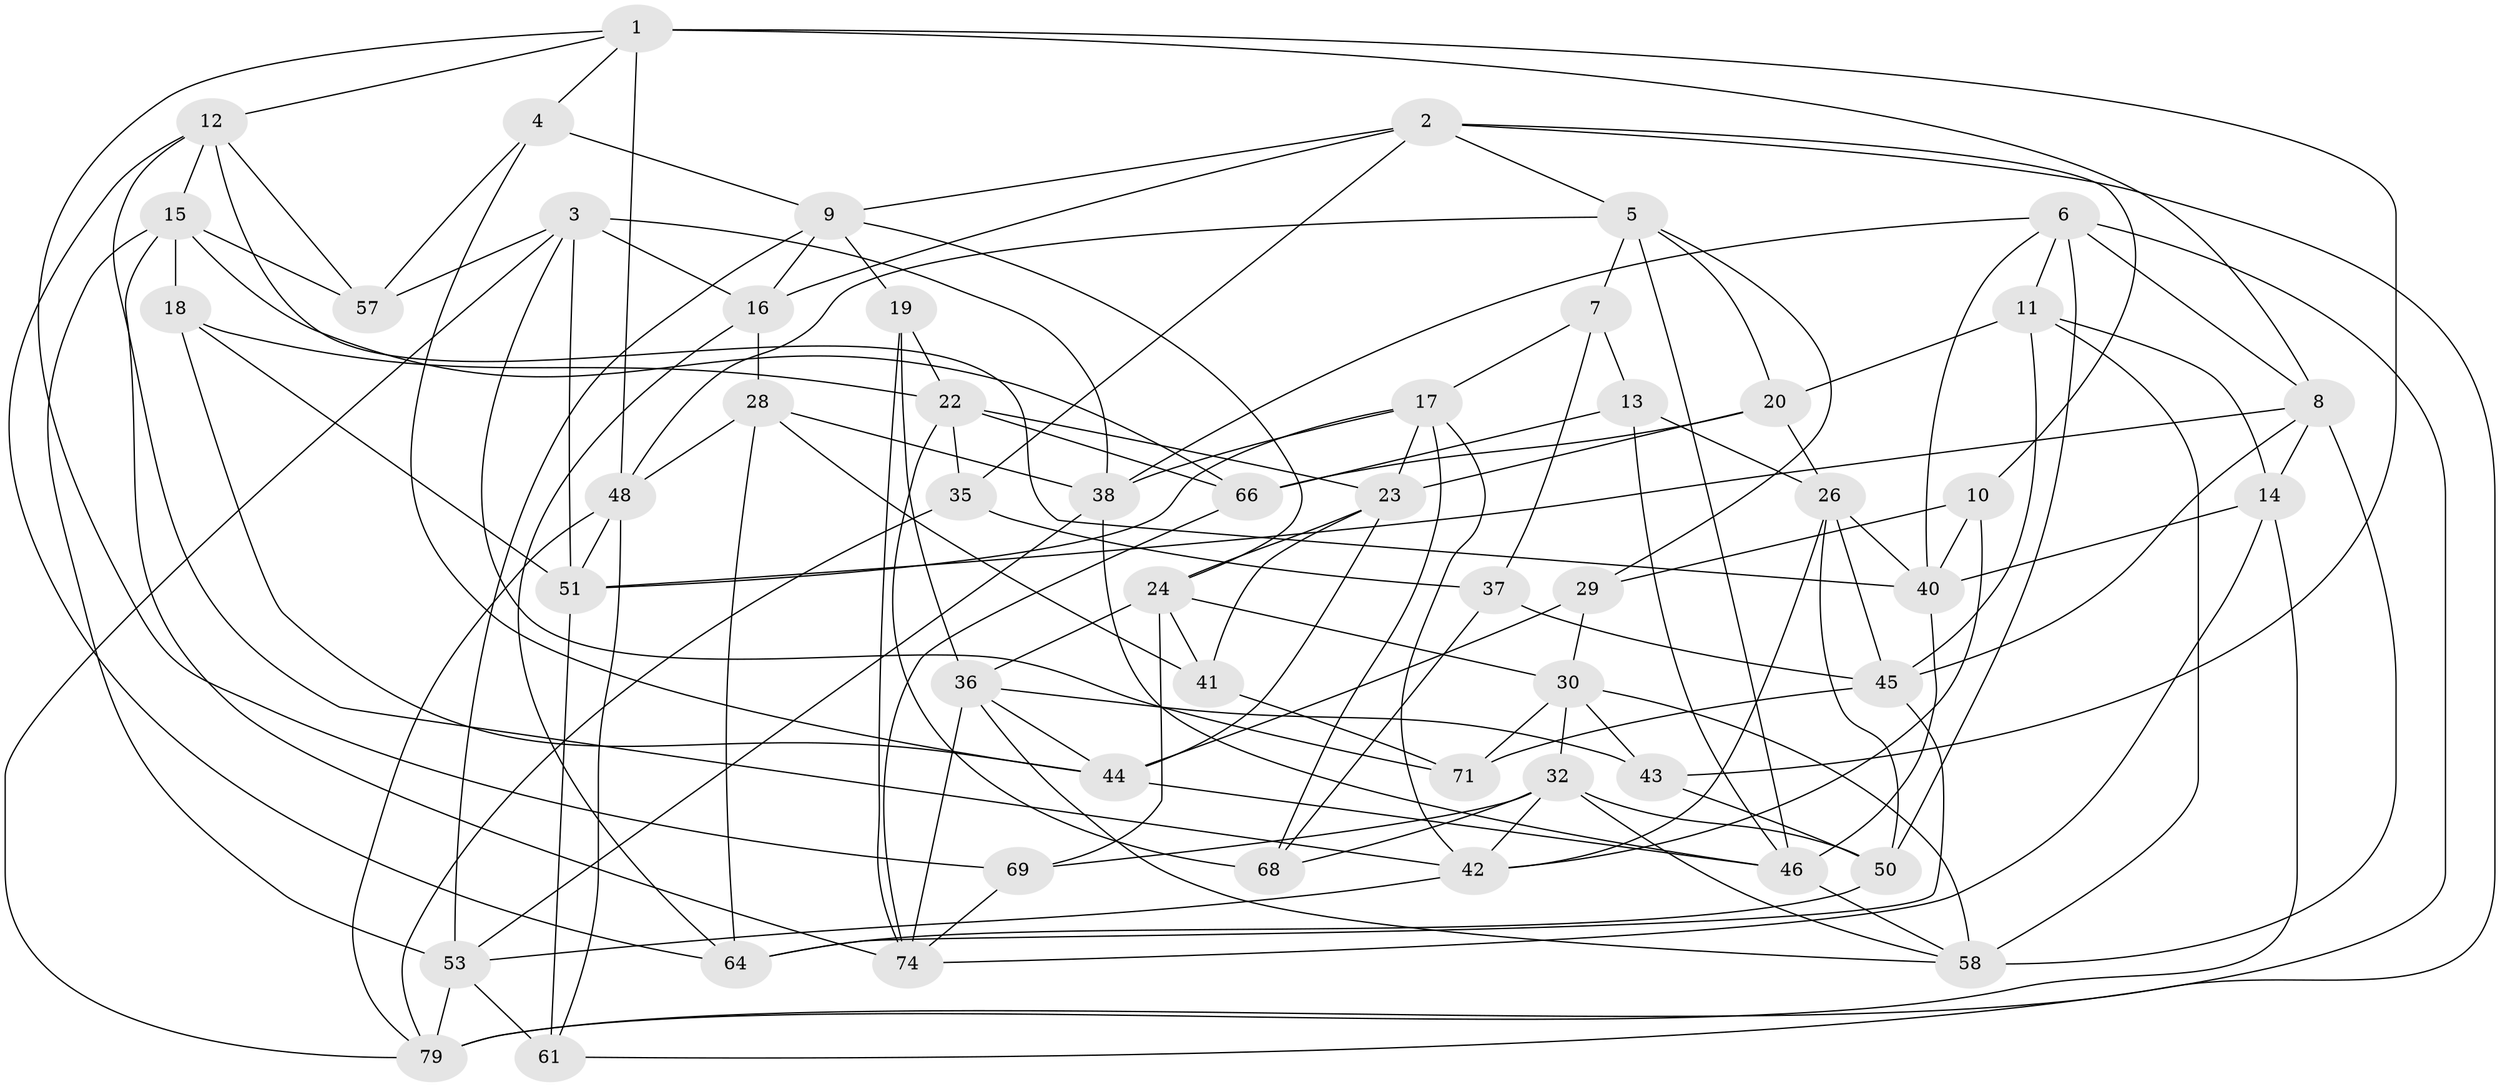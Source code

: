 // Generated by graph-tools (version 1.1) at 2025/52/02/27/25 19:52:29]
// undirected, 53 vertices, 139 edges
graph export_dot {
graph [start="1"]
  node [color=gray90,style=filled];
  1 [super="+55"];
  2 [super="+33"];
  3 [super="+34"];
  4;
  5 [super="+86"];
  6 [super="+89"];
  7;
  8 [super="+75"];
  9 [super="+63"];
  10;
  11 [super="+31"];
  12 [super="+87"];
  13;
  14 [super="+21"];
  15 [super="+65"];
  16 [super="+25"];
  17 [super="+82"];
  18;
  19;
  20 [super="+39"];
  22 [super="+59"];
  23 [super="+90"];
  24 [super="+78"];
  26 [super="+27"];
  28 [super="+77"];
  29;
  30 [super="+83"];
  32 [super="+49"];
  35;
  36 [super="+73"];
  37;
  38 [super="+52"];
  40 [super="+72"];
  41;
  42 [super="+60"];
  43;
  44 [super="+62"];
  45 [super="+56"];
  46 [super="+47"];
  48 [super="+84"];
  50 [super="+54"];
  51 [super="+67"];
  53 [super="+70"];
  57;
  58 [super="+80"];
  61;
  64 [super="+85"];
  66 [super="+76"];
  68;
  69;
  71;
  74 [super="+81"];
  79 [super="+88"];
  1 -- 8;
  1 -- 69;
  1 -- 48;
  1 -- 43;
  1 -- 4;
  1 -- 12;
  2 -- 10;
  2 -- 35;
  2 -- 9;
  2 -- 5;
  2 -- 79;
  2 -- 16;
  3 -- 57;
  3 -- 51;
  3 -- 16;
  3 -- 79;
  3 -- 71;
  3 -- 38;
  4 -- 9;
  4 -- 57;
  4 -- 44;
  5 -- 46;
  5 -- 20;
  5 -- 48;
  5 -- 29;
  5 -- 7;
  6 -- 11;
  6 -- 61;
  6 -- 40;
  6 -- 38;
  6 -- 50;
  6 -- 8;
  7 -- 37;
  7 -- 13;
  7 -- 17;
  8 -- 14;
  8 -- 58;
  8 -- 51;
  8 -- 45;
  9 -- 24;
  9 -- 19;
  9 -- 53;
  9 -- 16;
  10 -- 42;
  10 -- 29;
  10 -- 40;
  11 -- 20;
  11 -- 14 [weight=2];
  11 -- 58;
  11 -- 45;
  12 -- 40;
  12 -- 64;
  12 -- 15;
  12 -- 42;
  12 -- 57;
  13 -- 46;
  13 -- 66;
  13 -- 26;
  14 -- 40;
  14 -- 74;
  14 -- 79;
  15 -- 57;
  15 -- 18;
  15 -- 66;
  15 -- 53;
  15 -- 74;
  16 -- 64;
  16 -- 28 [weight=2];
  17 -- 51;
  17 -- 68;
  17 -- 38;
  17 -- 42;
  17 -- 23;
  18 -- 22;
  18 -- 51;
  18 -- 44;
  19 -- 36;
  19 -- 22;
  19 -- 74;
  20 -- 66 [weight=2];
  20 -- 26;
  20 -- 23;
  22 -- 68;
  22 -- 23;
  22 -- 35;
  22 -- 66;
  23 -- 41;
  23 -- 44;
  23 -- 24;
  24 -- 69;
  24 -- 41;
  24 -- 36;
  24 -- 30;
  26 -- 50;
  26 -- 45;
  26 -- 42;
  26 -- 40;
  28 -- 41;
  28 -- 48;
  28 -- 64;
  28 -- 38;
  29 -- 44;
  29 -- 30;
  30 -- 71;
  30 -- 58;
  30 -- 32;
  30 -- 43;
  32 -- 58;
  32 -- 68;
  32 -- 69;
  32 -- 42;
  32 -- 50;
  35 -- 37;
  35 -- 79;
  36 -- 43;
  36 -- 74;
  36 -- 58;
  36 -- 44;
  37 -- 68;
  37 -- 45;
  38 -- 53;
  38 -- 46;
  40 -- 46;
  41 -- 71;
  42 -- 53;
  43 -- 50;
  44 -- 46;
  45 -- 64;
  45 -- 71;
  46 -- 58;
  48 -- 61;
  48 -- 79;
  48 -- 51;
  50 -- 64 [weight=2];
  51 -- 61;
  53 -- 61;
  53 -- 79;
  66 -- 74;
  69 -- 74;
}
